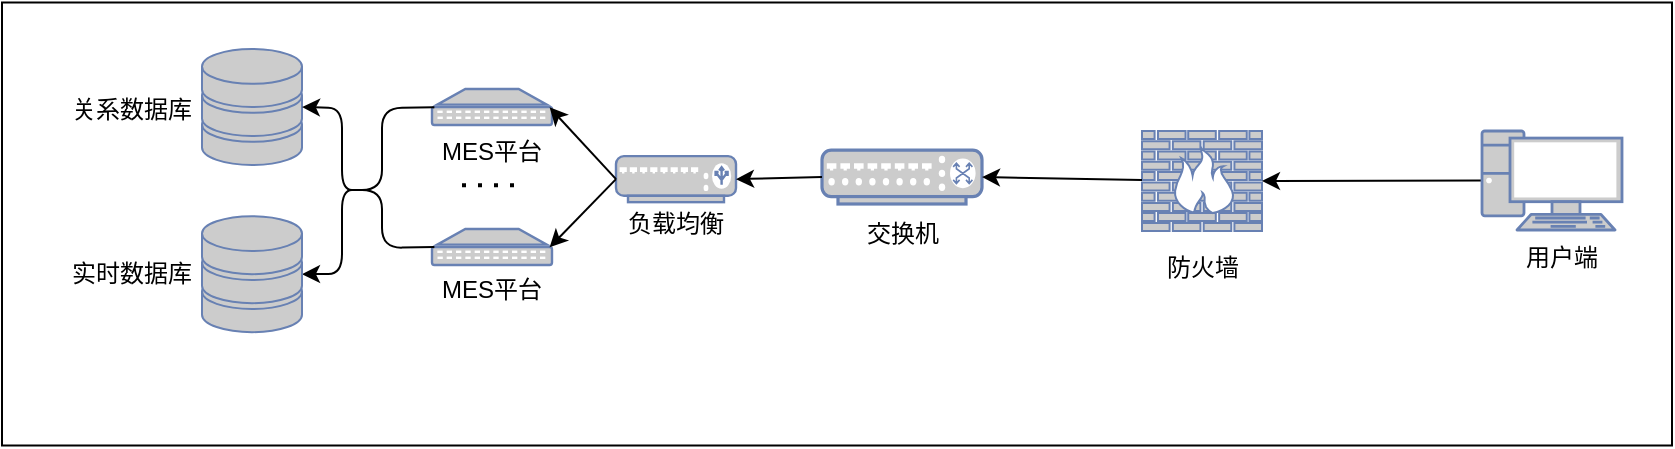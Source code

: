 <mxfile version="14.6.13" type="device"><diagram name="Page-1" id="55a83fd1-7818-8e21-69c5-c3457e3827bb"><mxGraphModel dx="1024" dy="592" grid="1" gridSize="10" guides="1" tooltips="1" connect="1" arrows="1" fold="1" page="1" pageScale="1" pageWidth="1100" pageHeight="850" background="#ffffff" math="0" shadow="0"><root><mxCell id="0"/><mxCell id="1" parent="0"/><mxCell id="KtytPCYyoxN1OEj7rMOS-32" value="" style="rounded=0;whiteSpace=wrap;html=1;fillColor=none;" parent="1" vertex="1"><mxGeometry x="130" y="26.25" width="835" height="221.5" as="geometry"/></mxCell><mxCell id="KtytPCYyoxN1OEj7rMOS-2" value="" style="fontColor=#0066CC;verticalAlign=top;verticalLabelPosition=bottom;labelPosition=center;align=center;html=1;outlineConnect=0;fillColor=#CCCCCC;strokeColor=#6881B3;gradientColor=none;gradientDirection=north;strokeWidth=2;shape=mxgraph.networks.switch;" parent="1" vertex="1"><mxGeometry x="540" y="100.08" width="80" height="26.92" as="geometry"/></mxCell><mxCell id="KtytPCYyoxN1OEj7rMOS-3" value="MES平台" style="text;html=1;strokeColor=none;fillColor=none;align=center;verticalAlign=middle;whiteSpace=wrap;rounded=0;" parent="1" vertex="1"><mxGeometry x="340" y="163.58" width="70" height="12" as="geometry"/></mxCell><mxCell id="KtytPCYyoxN1OEj7rMOS-14" value="" style="fontColor=#0066CC;verticalAlign=top;verticalLabelPosition=bottom;labelPosition=center;align=center;html=1;outlineConnect=0;fillColor=#CCCCCC;strokeColor=#6881B3;gradientColor=none;gradientDirection=north;strokeWidth=2;shape=mxgraph.networks.firewall;" parent="1" vertex="1"><mxGeometry x="700" y="90.5" width="60" height="50" as="geometry"/></mxCell><mxCell id="KtytPCYyoxN1OEj7rMOS-24" value="交换机" style="text;html=1;align=center;verticalAlign=middle;resizable=0;points=[];autosize=1;strokeColor=none;" parent="1" vertex="1"><mxGeometry x="555" y="132" width="50" height="20" as="geometry"/></mxCell><mxCell id="KtytPCYyoxN1OEj7rMOS-27" value="防火墙" style="text;html=1;align=center;verticalAlign=middle;resizable=0;points=[];autosize=1;strokeColor=none;" parent="1" vertex="1"><mxGeometry x="705" y="149" width="50" height="20" as="geometry"/></mxCell><mxCell id="KtytPCYyoxN1OEj7rMOS-89" value="" style="fontColor=#0066CC;verticalAlign=top;verticalLabelPosition=bottom;labelPosition=center;align=center;html=1;outlineConnect=0;fillColor=#CCCCCC;strokeColor=#6881B3;gradientColor=none;gradientDirection=north;strokeWidth=2;shape=mxgraph.networks.storage;" parent="1" vertex="1"><mxGeometry x="230" y="49.5" width="50" height="58" as="geometry"/></mxCell><mxCell id="KtytPCYyoxN1OEj7rMOS-90" value="关系数据库" style="text;html=1;strokeColor=none;fillColor=none;align=center;verticalAlign=middle;whiteSpace=wrap;rounded=0;" parent="1" vertex="1"><mxGeometry x="160" y="69.5" width="70" height="20" as="geometry"/></mxCell><mxCell id="ebWrJ60bN5ZfGEufOeX3-1" value="" style="fontColor=#0066CC;verticalAlign=top;verticalLabelPosition=bottom;labelPosition=center;align=center;html=1;outlineConnect=0;fillColor=#CCCCCC;strokeColor=#6881B3;gradientColor=none;gradientDirection=north;strokeWidth=2;shape=mxgraph.networks.load_balancer;" parent="1" vertex="1"><mxGeometry x="437" y="103.08" width="60" height="23" as="geometry"/></mxCell><mxCell id="ebWrJ60bN5ZfGEufOeX3-5" value="" style="fontColor=#0066CC;verticalAlign=top;verticalLabelPosition=bottom;labelPosition=center;align=center;html=1;outlineConnect=0;fillColor=#CCCCCC;strokeColor=#6881B3;gradientColor=none;gradientDirection=north;strokeWidth=2;shape=mxgraph.networks.patch_panel;" parent="1" vertex="1"><mxGeometry x="345" y="69.5" width="60" height="18" as="geometry"/></mxCell><mxCell id="ebWrJ60bN5ZfGEufOeX3-6" value="" style="fontColor=#0066CC;verticalAlign=top;verticalLabelPosition=bottom;labelPosition=center;align=center;html=1;outlineConnect=0;fillColor=#CCCCCC;strokeColor=#6881B3;gradientColor=none;gradientDirection=north;strokeWidth=2;shape=mxgraph.networks.patch_panel;" parent="1" vertex="1"><mxGeometry x="345" y="139.5" width="60" height="18" as="geometry"/></mxCell><mxCell id="ebWrJ60bN5ZfGEufOeX3-7" style="edgeStyle=orthogonalEdgeStyle;rounded=0;orthogonalLoop=1;jettySize=auto;html=1;exitX=0.5;exitY=1;exitDx=0;exitDy=0;exitPerimeter=0;" parent="1" source="ebWrJ60bN5ZfGEufOeX3-5" target="ebWrJ60bN5ZfGEufOeX3-5" edge="1"><mxGeometry relative="1" as="geometry"/></mxCell><mxCell id="ebWrJ60bN5ZfGEufOeX3-8" style="edgeStyle=orthogonalEdgeStyle;rounded=0;orthogonalLoop=1;jettySize=auto;html=1;exitX=0.5;exitY=1;exitDx=0;exitDy=0;exitPerimeter=0;" parent="1" source="ebWrJ60bN5ZfGEufOeX3-1" target="ebWrJ60bN5ZfGEufOeX3-1" edge="1"><mxGeometry relative="1" as="geometry"/></mxCell><mxCell id="ebWrJ60bN5ZfGEufOeX3-10" value="MES平台" style="text;html=1;strokeColor=none;fillColor=none;align=center;verticalAlign=middle;whiteSpace=wrap;rounded=0;" parent="1" vertex="1"><mxGeometry x="340" y="95" width="70" height="12" as="geometry"/></mxCell><mxCell id="ebWrJ60bN5ZfGEufOeX3-23" value="" style="endArrow=classic;html=1;exitX=0.02;exitY=0.51;exitDx=0;exitDy=0;exitPerimeter=0;entryX=1;entryY=0.5;entryDx=0;entryDy=0;entryPerimeter=0;" parent="1" source="ebWrJ60bN5ZfGEufOeX3-5" target="FN7YtM945W_n5wpZByIK-1" edge="1"><mxGeometry width="50" height="50" relative="1" as="geometry"><mxPoint x="70" y="220" as="sourcePoint"/><mxPoint x="120" y="170" as="targetPoint"/><Array as="points"><mxPoint x="320" y="79"/><mxPoint x="320" y="120"/><mxPoint x="300" y="120"/><mxPoint x="300" y="162"/></Array></mxGeometry></mxCell><mxCell id="ebWrJ60bN5ZfGEufOeX3-25" value="" style="endArrow=classic;html=1;exitX=0.02;exitY=0.5;exitDx=0;exitDy=0;exitPerimeter=0;entryX=1;entryY=0.5;entryDx=0;entryDy=0;entryPerimeter=0;" parent="1" source="ebWrJ60bN5ZfGEufOeX3-6" edge="1" target="KtytPCYyoxN1OEj7rMOS-89"><mxGeometry width="50" height="50" relative="1" as="geometry"><mxPoint x="60" y="260" as="sourcePoint"/><mxPoint x="290" y="130" as="targetPoint"/><Array as="points"><mxPoint x="320" y="149"/><mxPoint x="320" y="120"/><mxPoint x="300" y="120"/><mxPoint x="300" y="79"/></Array></mxGeometry></mxCell><mxCell id="ebWrJ60bN5ZfGEufOeX3-27" value="" style="endArrow=classic;html=1;entryX=0.98;entryY=0.51;entryDx=0;entryDy=0;entryPerimeter=0;exitX=0;exitY=0.5;exitDx=0;exitDy=0;exitPerimeter=0;" parent="1" source="ebWrJ60bN5ZfGEufOeX3-1" target="ebWrJ60bN5ZfGEufOeX3-5" edge="1"><mxGeometry width="50" height="50" relative="1" as="geometry"><mxPoint x="100" y="210" as="sourcePoint"/><mxPoint x="150" y="160" as="targetPoint"/></mxGeometry></mxCell><mxCell id="ebWrJ60bN5ZfGEufOeX3-28" value="" style="endArrow=classic;html=1;entryX=0.98;entryY=0.51;entryDx=0;entryDy=0;entryPerimeter=0;exitX=0;exitY=0.5;exitDx=0;exitDy=0;exitPerimeter=0;" parent="1" source="ebWrJ60bN5ZfGEufOeX3-1" target="ebWrJ60bN5ZfGEufOeX3-6" edge="1"><mxGeometry width="50" height="50" relative="1" as="geometry"><mxPoint x="40" y="250" as="sourcePoint"/><mxPoint x="90" y="200" as="targetPoint"/></mxGeometry></mxCell><mxCell id="ebWrJ60bN5ZfGEufOeX3-31" value="负载均衡" style="text;html=1;strokeColor=none;fillColor=none;align=center;verticalAlign=middle;whiteSpace=wrap;rounded=0;" parent="1" vertex="1"><mxGeometry x="438" y="127" width="58" height="20" as="geometry"/></mxCell><mxCell id="ebWrJ60bN5ZfGEufOeX3-34" value="" style="endArrow=classic;html=1;entryX=1;entryY=0.5;entryDx=0;entryDy=0;entryPerimeter=0;exitX=0;exitY=0.5;exitDx=0;exitDy=0;exitPerimeter=0;" parent="1" source="KtytPCYyoxN1OEj7rMOS-2" target="ebWrJ60bN5ZfGEufOeX3-1" edge="1"><mxGeometry width="50" height="50" relative="1" as="geometry"><mxPoint x="300" y="240" as="sourcePoint"/><mxPoint x="350" y="190" as="targetPoint"/></mxGeometry></mxCell><mxCell id="ebWrJ60bN5ZfGEufOeX3-39" value="" style="endArrow=classic;html=1;entryX=1;entryY=0.5;entryDx=0;entryDy=0;entryPerimeter=0;" parent="1" source="KtytPCYyoxN1OEj7rMOS-14" target="KtytPCYyoxN1OEj7rMOS-2" edge="1"><mxGeometry width="50" height="50" relative="1" as="geometry"><mxPoint x="550" y="157" as="sourcePoint"/><mxPoint x="600" y="107" as="targetPoint"/></mxGeometry></mxCell><mxCell id="ebWrJ60bN5ZfGEufOeX3-40" value="用户端" style="text;html=1;strokeColor=none;fillColor=none;align=center;verticalAlign=middle;whiteSpace=wrap;rounded=0;" parent="1" vertex="1"><mxGeometry x="890" y="144" width="40" height="20" as="geometry"/></mxCell><mxCell id="ebWrJ60bN5ZfGEufOeX3-42" value="" style="endArrow=classic;html=1;exitX=0;exitY=0.5;exitDx=0;exitDy=0;entryX=1;entryY=0.5;entryDx=0;entryDy=0;entryPerimeter=0;exitPerimeter=0;" parent="1" source="ebWrJ60bN5ZfGEufOeX3-55" target="KtytPCYyoxN1OEj7rMOS-14" edge="1"><mxGeometry width="50" height="50" relative="1" as="geometry"><mxPoint x="675" y="139.5" as="sourcePoint"/><mxPoint x="660" y="157" as="targetPoint"/></mxGeometry></mxCell><mxCell id="ebWrJ60bN5ZfGEufOeX3-47" value="" style="endArrow=none;dashed=1;html=1;dashPattern=1 3;strokeWidth=2;" parent="1" edge="1"><mxGeometry width="50" height="50" relative="1" as="geometry"><mxPoint x="360" y="117.58" as="sourcePoint"/><mxPoint x="390" y="117.58" as="targetPoint"/></mxGeometry></mxCell><mxCell id="ebWrJ60bN5ZfGEufOeX3-55" value="" style="fontColor=#0066CC;verticalAlign=top;verticalLabelPosition=bottom;labelPosition=center;align=center;html=1;outlineConnect=0;fillColor=#CCCCCC;strokeColor=#6881B3;gradientColor=none;gradientDirection=north;strokeWidth=2;shape=mxgraph.networks.pc;" parent="1" vertex="1"><mxGeometry x="870" y="90.5" width="70" height="49.5" as="geometry"/></mxCell><mxCell id="FN7YtM945W_n5wpZByIK-1" value="" style="fontColor=#0066CC;verticalAlign=top;verticalLabelPosition=bottom;labelPosition=center;align=center;html=1;outlineConnect=0;fillColor=#CCCCCC;strokeColor=#6881B3;gradientColor=none;gradientDirection=north;strokeWidth=2;shape=mxgraph.networks.storage;" vertex="1" parent="1"><mxGeometry x="230" y="133.08" width="50" height="58" as="geometry"/></mxCell><mxCell id="FN7YtM945W_n5wpZByIK-4" value="实时数据库" style="text;html=1;strokeColor=none;fillColor=none;align=center;verticalAlign=middle;whiteSpace=wrap;rounded=0;" vertex="1" parent="1"><mxGeometry x="160" y="152.08" width="70" height="20" as="geometry"/></mxCell></root></mxGraphModel></diagram></mxfile>